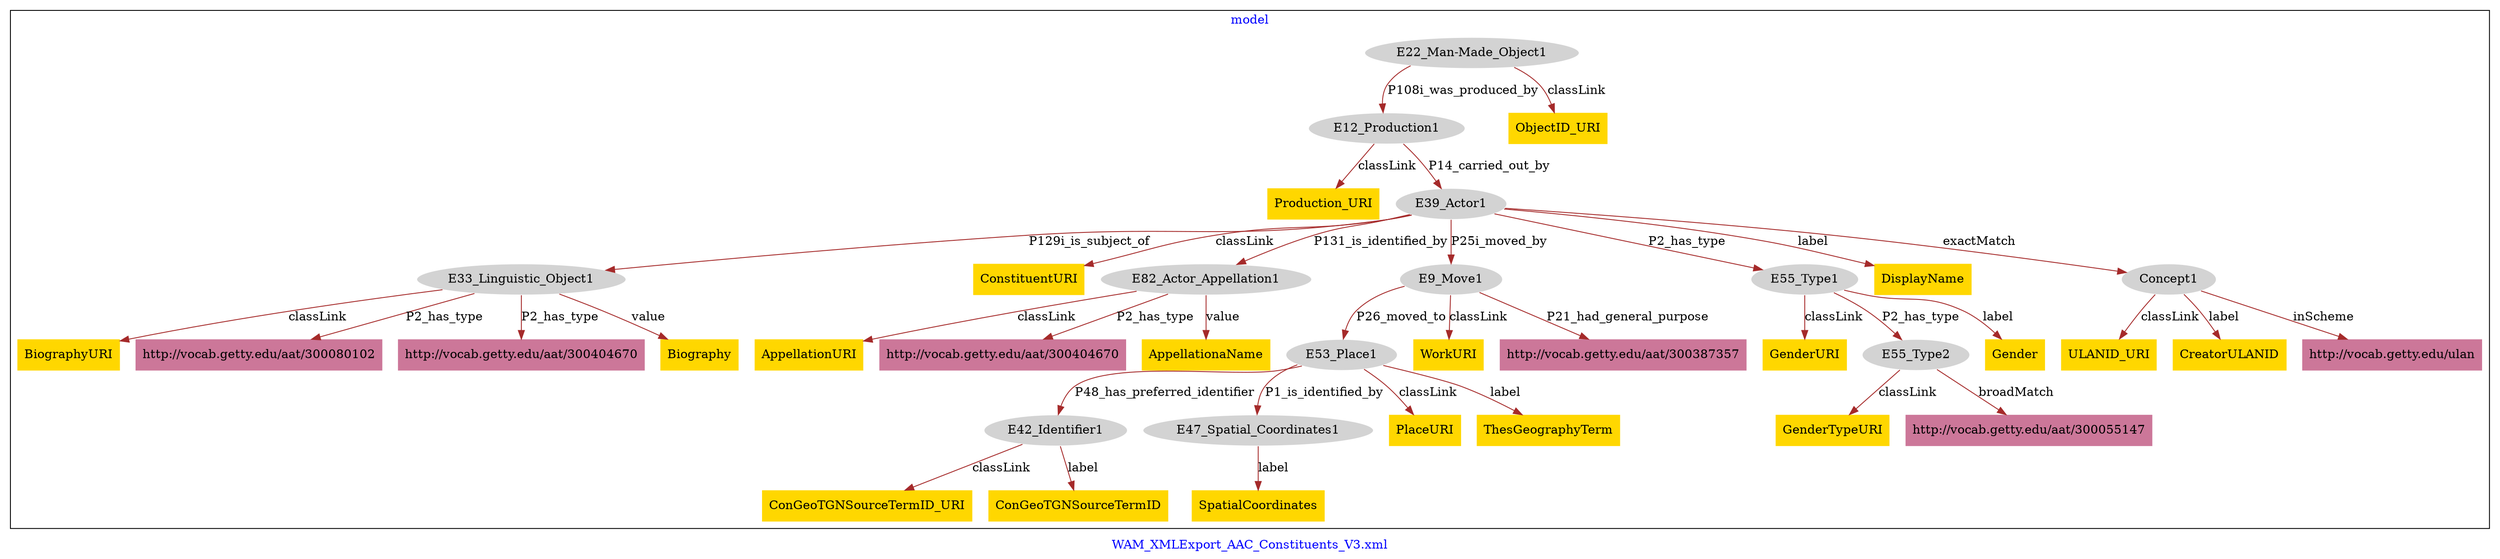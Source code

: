 digraph n0 {
fontcolor="blue"
remincross="true"
label="WAM_XMLExport_AAC_Constituents_V3.xml"
subgraph cluster {
label="model"
n2[style="filled",color="white",fillcolor="lightgray",label="E12_Production1"];
n3[shape="plaintext",style="filled",fillcolor="gold",label="Production_URI"];
n4[style="filled",color="white",fillcolor="lightgray",label="E39_Actor1"];
n5[style="filled",color="white",fillcolor="lightgray",label="E22_Man-Made_Object1"];
n6[shape="plaintext",style="filled",fillcolor="gold",label="ObjectID_URI"];
n7[style="filled",color="white",fillcolor="lightgray",label="E33_Linguistic_Object1"];
n8[shape="plaintext",style="filled",fillcolor="gold",label="BiographyURI"];
n9[shape="plaintext",style="filled",fillcolor="#CC7799",label="http://vocab.getty.edu/aat/300080102"];
n10[shape="plaintext",style="filled",fillcolor="#CC7799",label="http://vocab.getty.edu/aat/300404670"];
n11[shape="plaintext",style="filled",fillcolor="gold",label="Biography"];
n12[shape="plaintext",style="filled",fillcolor="gold",label="ConstituentURI"];
n13[style="filled",color="white",fillcolor="lightgray",label="E82_Actor_Appellation1"];
n14[style="filled",color="white",fillcolor="lightgray",label="E9_Move1"];
n15[style="filled",color="white",fillcolor="lightgray",label="E55_Type1"];
n16[shape="plaintext",style="filled",fillcolor="gold",label="DisplayName"];
n17[style="filled",color="white",fillcolor="lightgray",label="Concept1"];
n18[style="filled",color="white",fillcolor="lightgray",label="E42_Identifier1"];
n19[shape="plaintext",style="filled",fillcolor="gold",label="ConGeoTGNSourceTermID_URI"];
n20[shape="plaintext",style="filled",fillcolor="gold",label="ConGeoTGNSourceTermID"];
n21[style="filled",color="white",fillcolor="lightgray",label="E47_Spatial_Coordinates1"];
n22[shape="plaintext",style="filled",fillcolor="gold",label="SpatialCoordinates"];
n23[style="filled",color="white",fillcolor="lightgray",label="E53_Place1"];
n24[shape="plaintext",style="filled",fillcolor="gold",label="PlaceURI"];
n25[shape="plaintext",style="filled",fillcolor="gold",label="ThesGeographyTerm"];
n26[shape="plaintext",style="filled",fillcolor="gold",label="GenderURI"];
n27[style="filled",color="white",fillcolor="lightgray",label="E55_Type2"];
n28[shape="plaintext",style="filled",fillcolor="gold",label="Gender"];
n29[shape="plaintext",style="filled",fillcolor="gold",label="GenderTypeURI"];
n30[shape="plaintext",style="filled",fillcolor="#CC7799",label="http://vocab.getty.edu/aat/300055147"];
n31[shape="plaintext",style="filled",fillcolor="gold",label="AppellationURI"];
n32[shape="plaintext",style="filled",fillcolor="#CC7799",label="http://vocab.getty.edu/aat/300404670"];
n33[shape="plaintext",style="filled",fillcolor="gold",label="AppellationaName"];
n34[shape="plaintext",style="filled",fillcolor="gold",label="WorkURI"];
n35[shape="plaintext",style="filled",fillcolor="#CC7799",label="http://vocab.getty.edu/aat/300387357"];
n36[shape="plaintext",style="filled",fillcolor="gold",label="ULANID_URI"];
n37[shape="plaintext",style="filled",fillcolor="gold",label="CreatorULANID"];
n38[shape="plaintext",style="filled",fillcolor="#CC7799",label="http://vocab.getty.edu/ulan"];
}
n2 -> n3[color="brown",fontcolor="black",label="classLink"]
n2 -> n4[color="brown",fontcolor="black",label="P14_carried_out_by"]
n5 -> n6[color="brown",fontcolor="black",label="classLink"]
n5 -> n2[color="brown",fontcolor="black",label="P108i_was_produced_by"]
n7 -> n8[color="brown",fontcolor="black",label="classLink"]
n7 -> n9[color="brown",fontcolor="black",label="P2_has_type"]
n7 -> n10[color="brown",fontcolor="black",label="P2_has_type"]
n7 -> n11[color="brown",fontcolor="black",label="value"]
n4 -> n12[color="brown",fontcolor="black",label="classLink"]
n4 -> n7[color="brown",fontcolor="black",label="P129i_is_subject_of"]
n4 -> n13[color="brown",fontcolor="black",label="P131_is_identified_by"]
n4 -> n14[color="brown",fontcolor="black",label="P25i_moved_by"]
n4 -> n15[color="brown",fontcolor="black",label="P2_has_type"]
n4 -> n16[color="brown",fontcolor="black",label="label"]
n4 -> n17[color="brown",fontcolor="black",label="exactMatch"]
n18 -> n19[color="brown",fontcolor="black",label="classLink"]
n18 -> n20[color="brown",fontcolor="black",label="label"]
n21 -> n22[color="brown",fontcolor="black",label="label"]
n23 -> n24[color="brown",fontcolor="black",label="classLink"]
n23 -> n21[color="brown",fontcolor="black",label="P1_is_identified_by"]
n23 -> n18[color="brown",fontcolor="black",label="P48_has_preferred_identifier"]
n23 -> n25[color="brown",fontcolor="black",label="label"]
n15 -> n26[color="brown",fontcolor="black",label="classLink"]
n15 -> n27[color="brown",fontcolor="black",label="P2_has_type"]
n15 -> n28[color="brown",fontcolor="black",label="label"]
n27 -> n29[color="brown",fontcolor="black",label="classLink"]
n27 -> n30[color="brown",fontcolor="black",label="broadMatch"]
n13 -> n31[color="brown",fontcolor="black",label="classLink"]
n13 -> n32[color="brown",fontcolor="black",label="P2_has_type"]
n13 -> n33[color="brown",fontcolor="black",label="value"]
n14 -> n34[color="brown",fontcolor="black",label="classLink"]
n14 -> n35[color="brown",fontcolor="black",label="P21_had_general_purpose"]
n14 -> n23[color="brown",fontcolor="black",label="P26_moved_to"]
n17 -> n36[color="brown",fontcolor="black",label="classLink"]
n17 -> n37[color="brown",fontcolor="black",label="label"]
n17 -> n38[color="brown",fontcolor="black",label="inScheme"]
}
